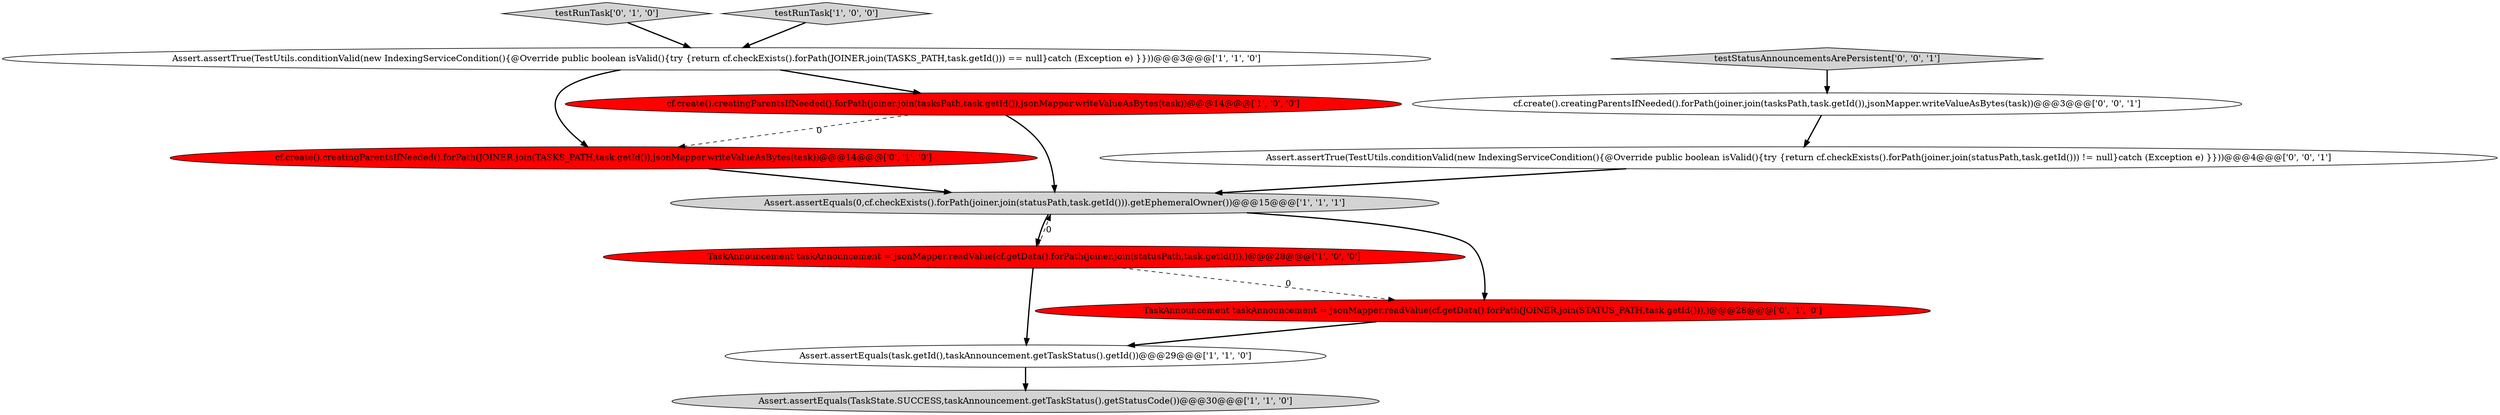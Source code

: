 digraph {
8 [style = filled, label = "cf.create().creatingParentsIfNeeded().forPath(JOINER.join(TASKS_PATH,task.getId()),jsonMapper.writeValueAsBytes(task))@@@14@@@['0', '1', '0']", fillcolor = red, shape = ellipse image = "AAA1AAABBB2BBB"];
9 [style = filled, label = "testRunTask['0', '1', '0']", fillcolor = lightgray, shape = diamond image = "AAA0AAABBB2BBB"];
1 [style = filled, label = "testRunTask['1', '0', '0']", fillcolor = lightgray, shape = diamond image = "AAA0AAABBB1BBB"];
2 [style = filled, label = "Assert.assertEquals(task.getId(),taskAnnouncement.getTaskStatus().getId())@@@29@@@['1', '1', '0']", fillcolor = white, shape = ellipse image = "AAA0AAABBB1BBB"];
0 [style = filled, label = "cf.create().creatingParentsIfNeeded().forPath(joiner.join(tasksPath,task.getId()),jsonMapper.writeValueAsBytes(task))@@@14@@@['1', '0', '0']", fillcolor = red, shape = ellipse image = "AAA1AAABBB1BBB"];
4 [style = filled, label = "Assert.assertEquals(0,cf.checkExists().forPath(joiner.join(statusPath,task.getId())).getEphemeralOwner())@@@15@@@['1', '1', '1']", fillcolor = lightgray, shape = ellipse image = "AAA0AAABBB1BBB"];
5 [style = filled, label = "TaskAnnouncement taskAnnouncement = jsonMapper.readValue(cf.getData().forPath(joiner.join(statusPath,task.getId())),)@@@28@@@['1', '0', '0']", fillcolor = red, shape = ellipse image = "AAA1AAABBB1BBB"];
7 [style = filled, label = "TaskAnnouncement taskAnnouncement = jsonMapper.readValue(cf.getData().forPath(JOINER.join(STATUS_PATH,task.getId())),)@@@28@@@['0', '1', '0']", fillcolor = red, shape = ellipse image = "AAA1AAABBB2BBB"];
12 [style = filled, label = "Assert.assertTrue(TestUtils.conditionValid(new IndexingServiceCondition(){@Override public boolean isValid(){try {return cf.checkExists().forPath(joiner.join(statusPath,task.getId())) != null}catch (Exception e) }}))@@@4@@@['0', '0', '1']", fillcolor = white, shape = ellipse image = "AAA0AAABBB3BBB"];
11 [style = filled, label = "cf.create().creatingParentsIfNeeded().forPath(joiner.join(tasksPath,task.getId()),jsonMapper.writeValueAsBytes(task))@@@3@@@['0', '0', '1']", fillcolor = white, shape = ellipse image = "AAA0AAABBB3BBB"];
6 [style = filled, label = "Assert.assertEquals(TaskState.SUCCESS,taskAnnouncement.getTaskStatus().getStatusCode())@@@30@@@['1', '1', '0']", fillcolor = lightgray, shape = ellipse image = "AAA0AAABBB1BBB"];
10 [style = filled, label = "testStatusAnnouncementsArePersistent['0', '0', '1']", fillcolor = lightgray, shape = diamond image = "AAA0AAABBB3BBB"];
3 [style = filled, label = "Assert.assertTrue(TestUtils.conditionValid(new IndexingServiceCondition(){@Override public boolean isValid(){try {return cf.checkExists().forPath(JOINER.join(TASKS_PATH,task.getId())) == null}catch (Exception e) }}))@@@3@@@['1', '1', '0']", fillcolor = white, shape = ellipse image = "AAA0AAABBB1BBB"];
1->3 [style = bold, label=""];
9->3 [style = bold, label=""];
0->8 [style = dashed, label="0"];
5->2 [style = bold, label=""];
11->12 [style = bold, label=""];
8->4 [style = bold, label=""];
5->7 [style = dashed, label="0"];
12->4 [style = bold, label=""];
0->4 [style = bold, label=""];
4->5 [style = bold, label=""];
2->6 [style = bold, label=""];
3->8 [style = bold, label=""];
7->2 [style = bold, label=""];
4->7 [style = bold, label=""];
3->0 [style = bold, label=""];
5->4 [style = dashed, label="0"];
10->11 [style = bold, label=""];
}
